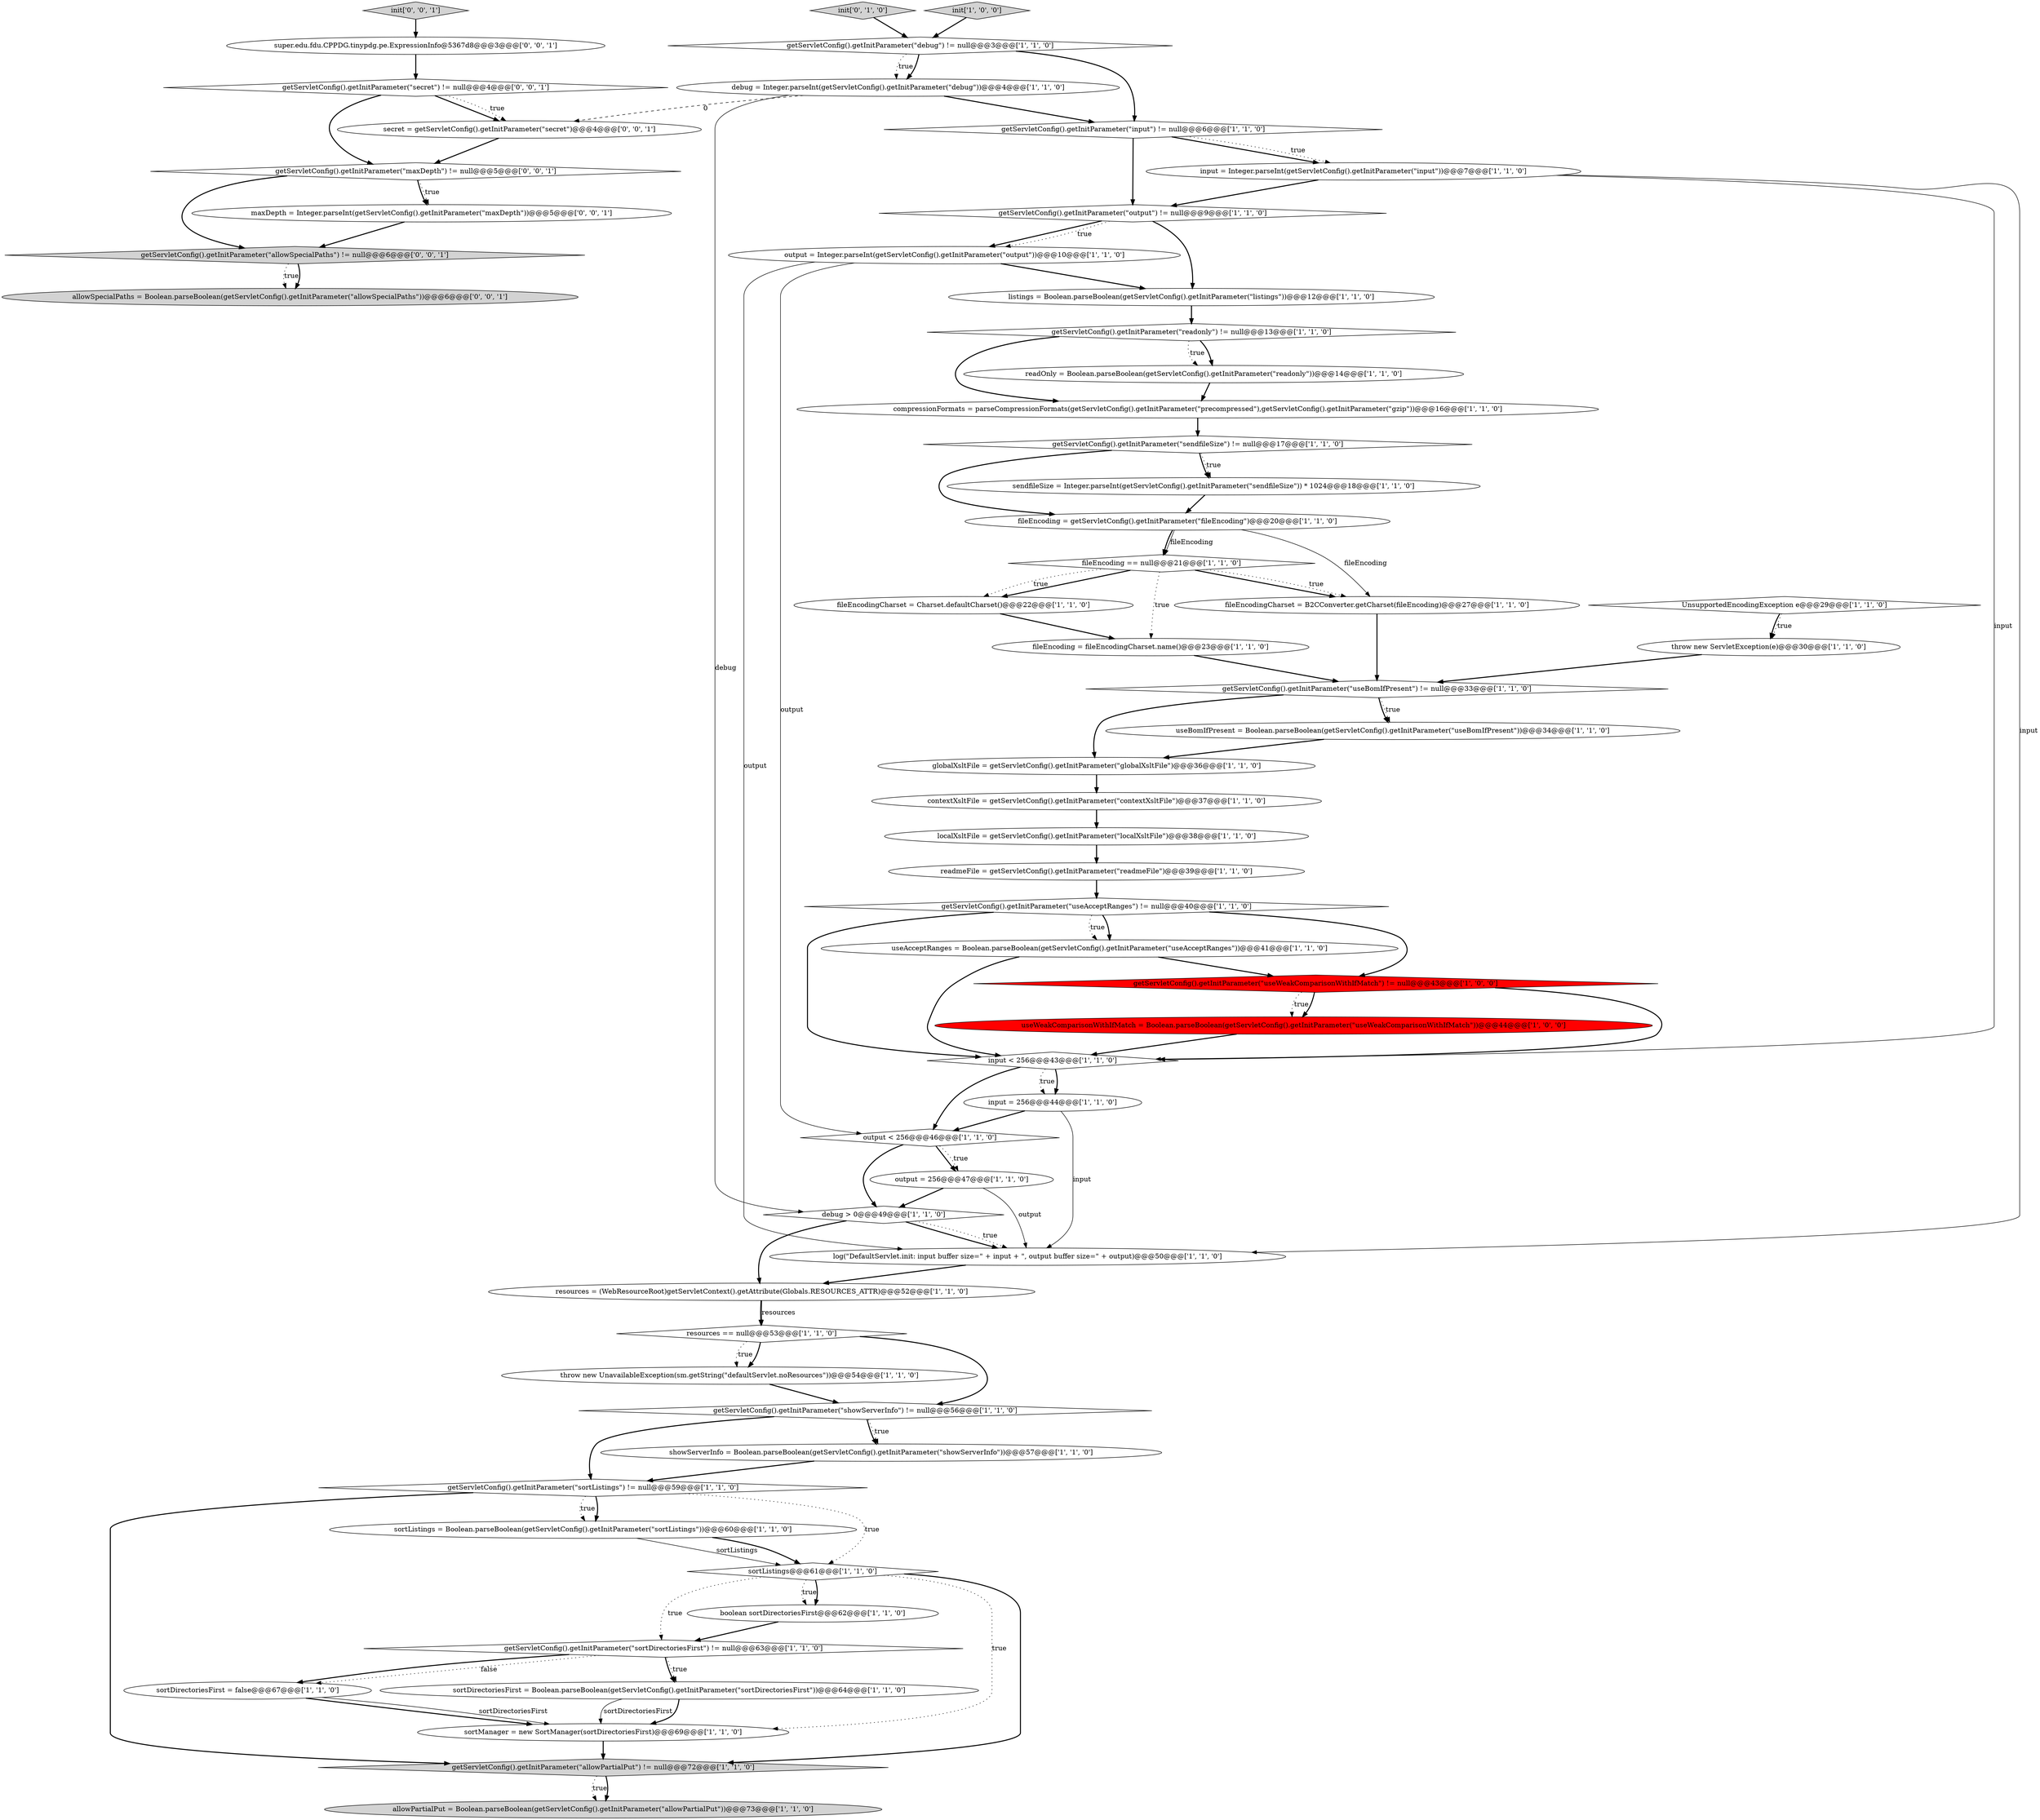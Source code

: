 digraph {
1 [style = filled, label = "getServletConfig().getInitParameter(\"sortListings\") != null@@@59@@@['1', '1', '0']", fillcolor = white, shape = diamond image = "AAA0AAABBB1BBB"];
32 [style = filled, label = "useAcceptRanges = Boolean.parseBoolean(getServletConfig().getInitParameter(\"useAcceptRanges\"))@@@41@@@['1', '1', '0']", fillcolor = white, shape = ellipse image = "AAA0AAABBB1BBB"];
26 [style = filled, label = "sortDirectoriesFirst = false@@@67@@@['1', '1', '0']", fillcolor = white, shape = ellipse image = "AAA0AAABBB1BBB"];
50 [style = filled, label = "getServletConfig().getInitParameter(\"output\") != null@@@9@@@['1', '1', '0']", fillcolor = white, shape = diamond image = "AAA0AAABBB1BBB"];
7 [style = filled, label = "readmeFile = getServletConfig().getInitParameter(\"readmeFile\")@@@39@@@['1', '1', '0']", fillcolor = white, shape = ellipse image = "AAA0AAABBB1BBB"];
9 [style = filled, label = "getServletConfig().getInitParameter(\"allowPartialPut\") != null@@@72@@@['1', '1', '0']", fillcolor = lightgray, shape = diamond image = "AAA0AAABBB1BBB"];
30 [style = filled, label = "globalXsltFile = getServletConfig().getInitParameter(\"globalXsltFile\")@@@36@@@['1', '1', '0']", fillcolor = white, shape = ellipse image = "AAA0AAABBB1BBB"];
21 [style = filled, label = "sendfileSize = Integer.parseInt(getServletConfig().getInitParameter(\"sendfileSize\")) * 1024@@@18@@@['1', '1', '0']", fillcolor = white, shape = ellipse image = "AAA0AAABBB1BBB"];
34 [style = filled, label = "sortListings@@@61@@@['1', '1', '0']", fillcolor = white, shape = diamond image = "AAA0AAABBB1BBB"];
14 [style = filled, label = "getServletConfig().getInitParameter(\"sendfileSize\") != null@@@17@@@['1', '1', '0']", fillcolor = white, shape = diamond image = "AAA0AAABBB1BBB"];
33 [style = filled, label = "UnsupportedEncodingException e@@@29@@@['1', '1', '0']", fillcolor = white, shape = diamond image = "AAA0AAABBB1BBB"];
54 [style = filled, label = "maxDepth = Integer.parseInt(getServletConfig().getInitParameter(\"maxDepth\"))@@@5@@@['0', '0', '1']", fillcolor = white, shape = ellipse image = "AAA0AAABBB3BBB"];
20 [style = filled, label = "input = 256@@@44@@@['1', '1', '0']", fillcolor = white, shape = ellipse image = "AAA0AAABBB1BBB"];
10 [style = filled, label = "resources = (WebResourceRoot)getServletContext().getAttribute(Globals.RESOURCES_ATTR)@@@52@@@['1', '1', '0']", fillcolor = white, shape = ellipse image = "AAA0AAABBB1BBB"];
27 [style = filled, label = "fileEncodingCharset = Charset.defaultCharset()@@@22@@@['1', '1', '0']", fillcolor = white, shape = ellipse image = "AAA0AAABBB1BBB"];
38 [style = filled, label = "boolean sortDirectoriesFirst@@@62@@@['1', '1', '0']", fillcolor = white, shape = ellipse image = "AAA0AAABBB1BBB"];
47 [style = filled, label = "readOnly = Boolean.parseBoolean(getServletConfig().getInitParameter(\"readonly\"))@@@14@@@['1', '1', '0']", fillcolor = white, shape = ellipse image = "AAA0AAABBB1BBB"];
2 [style = filled, label = "init['1', '0', '0']", fillcolor = lightgray, shape = diamond image = "AAA0AAABBB1BBB"];
40 [style = filled, label = "throw new UnavailableException(sm.getString(\"defaultServlet.noResources\"))@@@54@@@['1', '1', '0']", fillcolor = white, shape = ellipse image = "AAA0AAABBB1BBB"];
55 [style = filled, label = "init['0', '0', '1']", fillcolor = lightgray, shape = diamond image = "AAA0AAABBB3BBB"];
12 [style = filled, label = "output = Integer.parseInt(getServletConfig().getInitParameter(\"output\"))@@@10@@@['1', '1', '0']", fillcolor = white, shape = ellipse image = "AAA0AAABBB1BBB"];
0 [style = filled, label = "getServletConfig().getInitParameter(\"useWeakComparisonWithIfMatch\") != null@@@43@@@['1', '0', '0']", fillcolor = red, shape = diamond image = "AAA1AAABBB1BBB"];
24 [style = filled, label = "getServletConfig().getInitParameter(\"sortDirectoriesFirst\") != null@@@63@@@['1', '1', '0']", fillcolor = white, shape = diamond image = "AAA0AAABBB1BBB"];
57 [style = filled, label = "allowSpecialPaths = Boolean.parseBoolean(getServletConfig().getInitParameter(\"allowSpecialPaths\"))@@@6@@@['0', '0', '1']", fillcolor = lightgray, shape = ellipse image = "AAA0AAABBB3BBB"];
28 [style = filled, label = "useWeakComparisonWithIfMatch = Boolean.parseBoolean(getServletConfig().getInitParameter(\"useWeakComparisonWithIfMatch\"))@@@44@@@['1', '0', '0']", fillcolor = red, shape = ellipse image = "AAA1AAABBB1BBB"];
35 [style = filled, label = "allowPartialPut = Boolean.parseBoolean(getServletConfig().getInitParameter(\"allowPartialPut\"))@@@73@@@['1', '1', '0']", fillcolor = lightgray, shape = ellipse image = "AAA0AAABBB1BBB"];
37 [style = filled, label = "showServerInfo = Boolean.parseBoolean(getServletConfig().getInitParameter(\"showServerInfo\"))@@@57@@@['1', '1', '0']", fillcolor = white, shape = ellipse image = "AAA0AAABBB1BBB"];
8 [style = filled, label = "resources == null@@@53@@@['1', '1', '0']", fillcolor = white, shape = diamond image = "AAA0AAABBB1BBB"];
48 [style = filled, label = "fileEncoding = fileEncodingCharset.name()@@@23@@@['1', '1', '0']", fillcolor = white, shape = ellipse image = "AAA0AAABBB1BBB"];
6 [style = filled, label = "fileEncoding == null@@@21@@@['1', '1', '0']", fillcolor = white, shape = diamond image = "AAA0AAABBB1BBB"];
18 [style = filled, label = "input = Integer.parseInt(getServletConfig().getInitParameter(\"input\"))@@@7@@@['1', '1', '0']", fillcolor = white, shape = ellipse image = "AAA0AAABBB1BBB"];
56 [style = filled, label = "getServletConfig().getInitParameter(\"secret\") != null@@@4@@@['0', '0', '1']", fillcolor = white, shape = diamond image = "AAA0AAABBB3BBB"];
43 [style = filled, label = "debug = Integer.parseInt(getServletConfig().getInitParameter(\"debug\"))@@@4@@@['1', '1', '0']", fillcolor = white, shape = ellipse image = "AAA0AAABBB1BBB"];
58 [style = filled, label = "super.edu.fdu.CPPDG.tinypdg.pe.ExpressionInfo@5367d8@@@3@@@['0', '0', '1']", fillcolor = white, shape = ellipse image = "AAA0AAABBB3BBB"];
17 [style = filled, label = "getServletConfig().getInitParameter(\"useAcceptRanges\") != null@@@40@@@['1', '1', '0']", fillcolor = white, shape = diamond image = "AAA0AAABBB1BBB"];
15 [style = filled, label = "throw new ServletException(e)@@@30@@@['1', '1', '0']", fillcolor = white, shape = ellipse image = "AAA0AAABBB1BBB"];
51 [style = filled, label = "init['0', '1', '0']", fillcolor = lightgray, shape = diamond image = "AAA0AAABBB2BBB"];
31 [style = filled, label = "fileEncoding = getServletConfig().getInitParameter(\"fileEncoding\")@@@20@@@['1', '1', '0']", fillcolor = white, shape = ellipse image = "AAA0AAABBB1BBB"];
23 [style = filled, label = "sortListings = Boolean.parseBoolean(getServletConfig().getInitParameter(\"sortListings\"))@@@60@@@['1', '1', '0']", fillcolor = white, shape = ellipse image = "AAA0AAABBB1BBB"];
42 [style = filled, label = "getServletConfig().getInitParameter(\"showServerInfo\") != null@@@56@@@['1', '1', '0']", fillcolor = white, shape = diamond image = "AAA0AAABBB1BBB"];
11 [style = filled, label = "getServletConfig().getInitParameter(\"readonly\") != null@@@13@@@['1', '1', '0']", fillcolor = white, shape = diamond image = "AAA0AAABBB1BBB"];
4 [style = filled, label = "debug > 0@@@49@@@['1', '1', '0']", fillcolor = white, shape = diamond image = "AAA0AAABBB1BBB"];
19 [style = filled, label = "log(\"DefaultServlet.init: input buffer size=\" + input + \", output buffer size=\" + output)@@@50@@@['1', '1', '0']", fillcolor = white, shape = ellipse image = "AAA0AAABBB1BBB"];
22 [style = filled, label = "sortDirectoriesFirst = Boolean.parseBoolean(getServletConfig().getInitParameter(\"sortDirectoriesFirst\"))@@@64@@@['1', '1', '0']", fillcolor = white, shape = ellipse image = "AAA0AAABBB1BBB"];
59 [style = filled, label = "secret = getServletConfig().getInitParameter(\"secret\")@@@4@@@['0', '0', '1']", fillcolor = white, shape = ellipse image = "AAA0AAABBB3BBB"];
29 [style = filled, label = "getServletConfig().getInitParameter(\"input\") != null@@@6@@@['1', '1', '0']", fillcolor = white, shape = diamond image = "AAA0AAABBB1BBB"];
3 [style = filled, label = "fileEncodingCharset = B2CConverter.getCharset(fileEncoding)@@@27@@@['1', '1', '0']", fillcolor = white, shape = ellipse image = "AAA0AAABBB1BBB"];
52 [style = filled, label = "getServletConfig().getInitParameter(\"maxDepth\") != null@@@5@@@['0', '0', '1']", fillcolor = white, shape = diamond image = "AAA0AAABBB3BBB"];
53 [style = filled, label = "getServletConfig().getInitParameter(\"allowSpecialPaths\") != null@@@6@@@['0', '0', '1']", fillcolor = lightgray, shape = diamond image = "AAA0AAABBB3BBB"];
16 [style = filled, label = "output = 256@@@47@@@['1', '1', '0']", fillcolor = white, shape = ellipse image = "AAA0AAABBB1BBB"];
49 [style = filled, label = "localXsltFile = getServletConfig().getInitParameter(\"localXsltFile\")@@@38@@@['1', '1', '0']", fillcolor = white, shape = ellipse image = "AAA0AAABBB1BBB"];
44 [style = filled, label = "getServletConfig().getInitParameter(\"debug\") != null@@@3@@@['1', '1', '0']", fillcolor = white, shape = diamond image = "AAA0AAABBB1BBB"];
36 [style = filled, label = "listings = Boolean.parseBoolean(getServletConfig().getInitParameter(\"listings\"))@@@12@@@['1', '1', '0']", fillcolor = white, shape = ellipse image = "AAA0AAABBB1BBB"];
45 [style = filled, label = "compressionFormats = parseCompressionFormats(getServletConfig().getInitParameter(\"precompressed\"),getServletConfig().getInitParameter(\"gzip\"))@@@16@@@['1', '1', '0']", fillcolor = white, shape = ellipse image = "AAA0AAABBB1BBB"];
41 [style = filled, label = "useBomIfPresent = Boolean.parseBoolean(getServletConfig().getInitParameter(\"useBomIfPresent\"))@@@34@@@['1', '1', '0']", fillcolor = white, shape = ellipse image = "AAA0AAABBB1BBB"];
39 [style = filled, label = "getServletConfig().getInitParameter(\"useBomIfPresent\") != null@@@33@@@['1', '1', '0']", fillcolor = white, shape = diamond image = "AAA0AAABBB1BBB"];
13 [style = filled, label = "sortManager = new SortManager(sortDirectoriesFirst)@@@69@@@['1', '1', '0']", fillcolor = white, shape = ellipse image = "AAA0AAABBB1BBB"];
25 [style = filled, label = "output < 256@@@46@@@['1', '1', '0']", fillcolor = white, shape = diamond image = "AAA0AAABBB1BBB"];
5 [style = filled, label = "input < 256@@@43@@@['1', '1', '0']", fillcolor = white, shape = diamond image = "AAA0AAABBB1BBB"];
46 [style = filled, label = "contextXsltFile = getServletConfig().getInitParameter(\"contextXsltFile\")@@@37@@@['1', '1', '0']", fillcolor = white, shape = ellipse image = "AAA0AAABBB1BBB"];
6->3 [style = bold, label=""];
31->6 [style = solid, label="fileEncoding"];
56->52 [style = bold, label=""];
9->35 [style = dotted, label="true"];
34->9 [style = bold, label=""];
42->37 [style = dotted, label="true"];
5->20 [style = bold, label=""];
32->0 [style = bold, label=""];
43->59 [style = dashed, label="0"];
53->57 [style = dotted, label="true"];
8->40 [style = bold, label=""];
36->11 [style = bold, label=""];
48->39 [style = bold, label=""];
9->35 [style = bold, label=""];
1->34 [style = dotted, label="true"];
1->23 [style = bold, label=""];
29->18 [style = bold, label=""];
22->13 [style = solid, label="sortDirectoriesFirst"];
43->4 [style = solid, label="debug"];
14->21 [style = dotted, label="true"];
21->31 [style = bold, label=""];
31->6 [style = bold, label=""];
10->8 [style = bold, label=""];
12->25 [style = solid, label="output"];
6->48 [style = dotted, label="true"];
30->46 [style = bold, label=""];
2->44 [style = bold, label=""];
50->12 [style = bold, label=""];
54->53 [style = bold, label=""];
3->39 [style = bold, label=""];
43->29 [style = bold, label=""];
1->23 [style = dotted, label="true"];
42->1 [style = bold, label=""];
50->12 [style = dotted, label="true"];
6->3 [style = dotted, label="true"];
22->13 [style = bold, label=""];
17->5 [style = bold, label=""];
29->18 [style = dotted, label="true"];
34->13 [style = dotted, label="true"];
28->5 [style = bold, label=""];
33->15 [style = bold, label=""];
44->43 [style = dotted, label="true"];
24->26 [style = dotted, label="false"];
37->1 [style = bold, label=""];
4->19 [style = bold, label=""];
51->44 [style = bold, label=""];
8->40 [style = dotted, label="true"];
20->25 [style = bold, label=""];
58->56 [style = bold, label=""];
26->13 [style = bold, label=""];
5->25 [style = bold, label=""];
34->38 [style = dotted, label="true"];
18->50 [style = bold, label=""];
41->30 [style = bold, label=""];
45->14 [style = bold, label=""];
24->22 [style = dotted, label="true"];
39->41 [style = bold, label=""];
34->38 [style = bold, label=""];
14->21 [style = bold, label=""];
52->54 [style = bold, label=""];
4->10 [style = bold, label=""];
42->37 [style = bold, label=""];
7->17 [style = bold, label=""];
34->24 [style = dotted, label="true"];
38->24 [style = bold, label=""];
44->29 [style = bold, label=""];
10->8 [style = solid, label="resources"];
12->36 [style = bold, label=""];
18->19 [style = solid, label="input"];
19->10 [style = bold, label=""];
25->16 [style = bold, label=""];
18->5 [style = solid, label="input"];
1->9 [style = bold, label=""];
23->34 [style = solid, label="sortListings"];
6->27 [style = bold, label=""];
24->26 [style = bold, label=""];
17->0 [style = bold, label=""];
29->50 [style = bold, label=""];
14->31 [style = bold, label=""];
49->7 [style = bold, label=""];
11->47 [style = bold, label=""];
11->47 [style = dotted, label="true"];
47->45 [style = bold, label=""];
20->19 [style = solid, label="input"];
13->9 [style = bold, label=""];
6->27 [style = dotted, label="true"];
16->4 [style = bold, label=""];
52->54 [style = dotted, label="true"];
56->59 [style = bold, label=""];
25->16 [style = dotted, label="true"];
12->19 [style = solid, label="output"];
0->5 [style = bold, label=""];
4->19 [style = dotted, label="true"];
32->5 [style = bold, label=""];
0->28 [style = dotted, label="true"];
52->53 [style = bold, label=""];
31->3 [style = solid, label="fileEncoding"];
53->57 [style = bold, label=""];
46->49 [style = bold, label=""];
11->45 [style = bold, label=""];
59->52 [style = bold, label=""];
25->4 [style = bold, label=""];
16->19 [style = solid, label="output"];
17->32 [style = bold, label=""];
17->32 [style = dotted, label="true"];
24->22 [style = bold, label=""];
44->43 [style = bold, label=""];
39->30 [style = bold, label=""];
8->42 [style = bold, label=""];
33->15 [style = dotted, label="true"];
56->59 [style = dotted, label="true"];
50->36 [style = bold, label=""];
39->41 [style = dotted, label="true"];
15->39 [style = bold, label=""];
27->48 [style = bold, label=""];
23->34 [style = bold, label=""];
5->20 [style = dotted, label="true"];
40->42 [style = bold, label=""];
55->58 [style = bold, label=""];
0->28 [style = bold, label=""];
26->13 [style = solid, label="sortDirectoriesFirst"];
}
